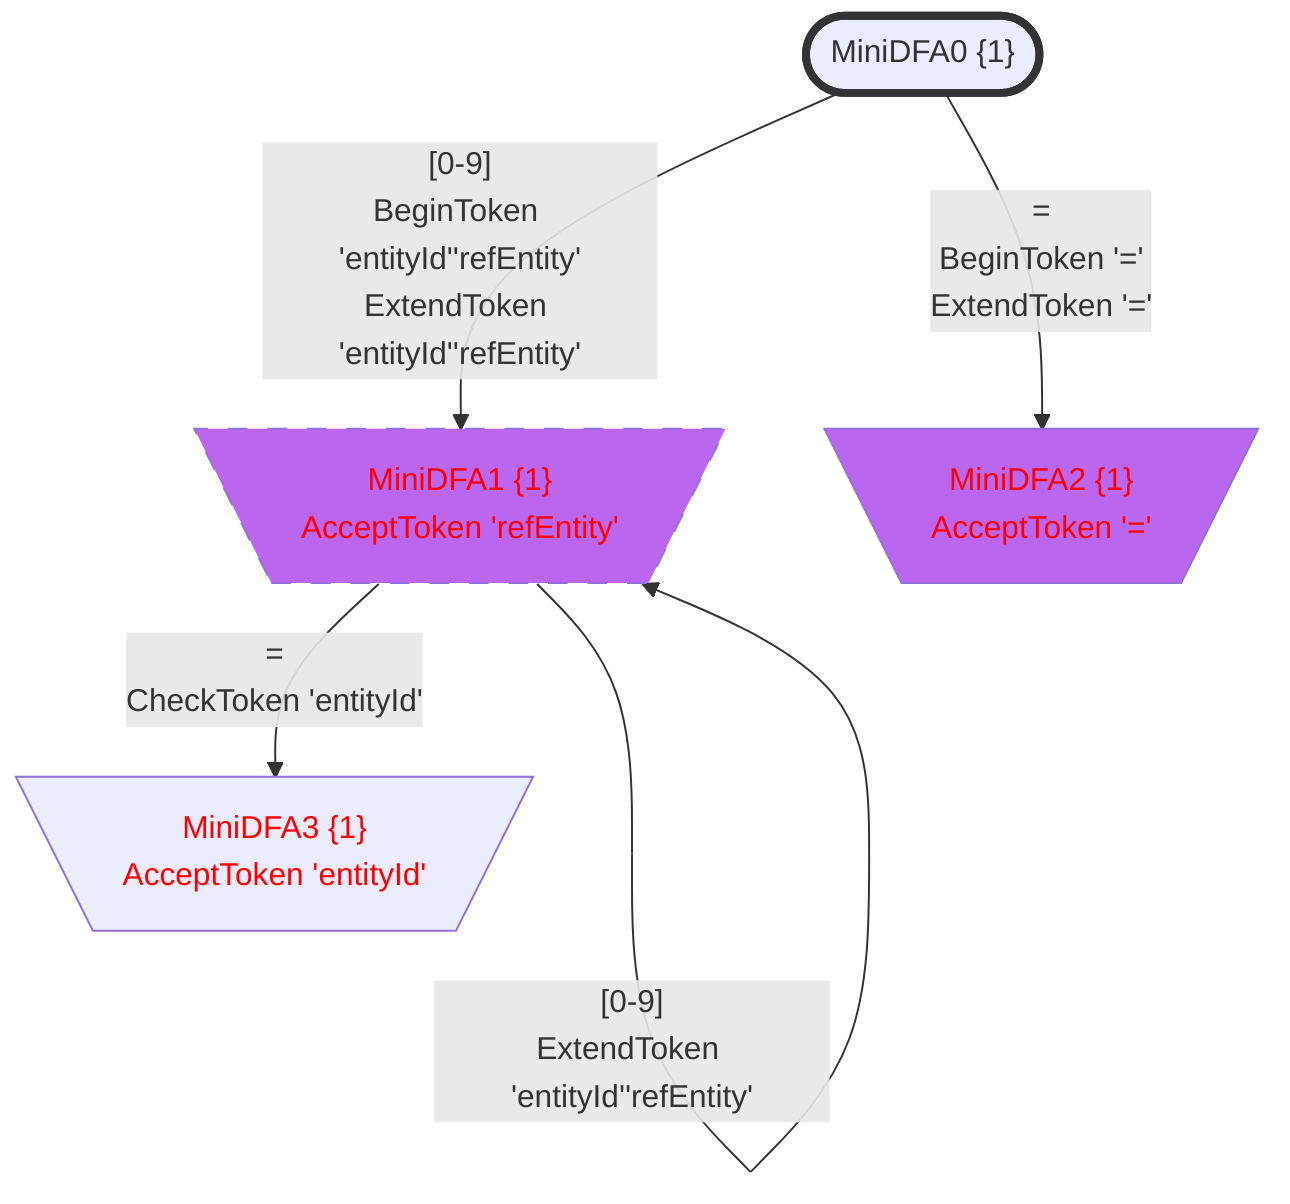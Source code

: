 flowchart
classDef c0001 color:#FF0000;
classDef c0010 stroke-dasharray: 10 10;
classDef c0011 stroke-dasharray: 10 10,color:#FF0000;
classDef c0100 fill:#BB66EE;
classDef c0101 fill:#BB66EE,color:#FF0000;
classDef c0110 fill:#BB66EE,stroke-dasharray: 10 10;
classDef c0111 fill:#BB66EE,stroke-dasharray: 10 10,color:#FF0000;
classDef c1000 stroke:#333,stroke-width:4px;
classDef c1001 stroke:#333,stroke-width:4px,color:#FF0000;
classDef c1010 stroke:#333,stroke-width:4px,stroke-dasharray: 10 10;
classDef c1011 stroke:#333,stroke-width:4px,stroke-dasharray: 10 10,color:#FF0000;
classDef c1100 stroke:#333,stroke-width:4px,fill:#BB66EE;
classDef c1101 stroke:#333,stroke-width:4px,fill:#BB66EE,color:#FF0000;
classDef c1110 stroke:#333,stroke-width:4px,fill:#BB66EE,stroke-dasharray: 10 10;
classDef c1111 stroke:#333,stroke-width:4px,fill:#BB66EE,stroke-dasharray: 10 10,color:#FF0000;
MiniDFA0_311938007(["MiniDFA0 {1}"])
class MiniDFA0_311938007 c1000;
MiniDFA1_-1890775779[\"MiniDFA1 {1}
AcceptToken 'refEntity'"/]
class MiniDFA1_-1890775779 c0111;
MiniDFA2_-954786735[\"MiniDFA2 {1}
AcceptToken '='"/]
class MiniDFA2_-954786735 c0101;
MiniDFA3_-21938112[\"MiniDFA3 {1}
AcceptToken 'entityId'"/]
class MiniDFA3_-21938112 c0001;
MiniDFA0_311938007 -->|"[0-9]
BeginToken 'entityId''refEntity'
ExtendToken 'entityId''refEntity'"|MiniDFA1_-1890775779
MiniDFA0_311938007 -->|"=
BeginToken '='
ExtendToken '='"|MiniDFA2_-954786735
MiniDFA1_-1890775779 -->|"[0-9]
ExtendToken 'entityId''refEntity'"|MiniDFA1_-1890775779
MiniDFA1_-1890775779 -->|"=
CheckToken 'entityId'"|MiniDFA3_-21938112